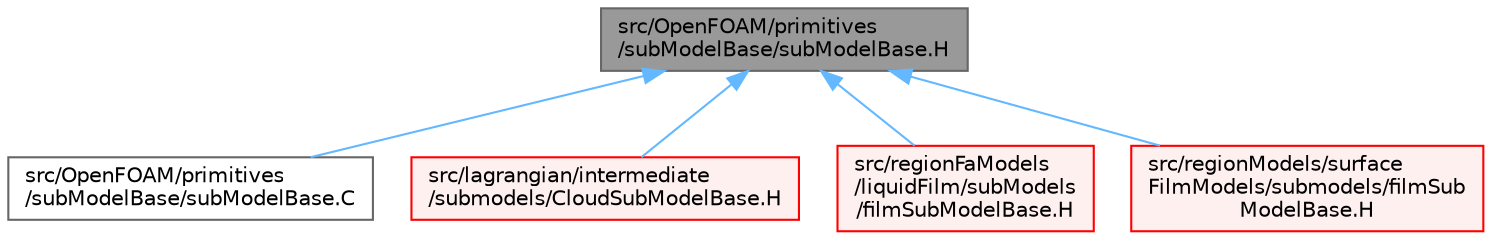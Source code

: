 digraph "src/OpenFOAM/primitives/subModelBase/subModelBase.H"
{
 // LATEX_PDF_SIZE
  bgcolor="transparent";
  edge [fontname=Helvetica,fontsize=10,labelfontname=Helvetica,labelfontsize=10];
  node [fontname=Helvetica,fontsize=10,shape=box,height=0.2,width=0.4];
  Node1 [id="Node000001",label="src/OpenFOAM/primitives\l/subModelBase/subModelBase.H",height=0.2,width=0.4,color="gray40", fillcolor="grey60", style="filled", fontcolor="black",tooltip=" "];
  Node1 -> Node2 [id="edge1_Node000001_Node000002",dir="back",color="steelblue1",style="solid",tooltip=" "];
  Node2 [id="Node000002",label="src/OpenFOAM/primitives\l/subModelBase/subModelBase.C",height=0.2,width=0.4,color="grey40", fillcolor="white", style="filled",URL="$subModelBase_8C.html",tooltip=" "];
  Node1 -> Node3 [id="edge2_Node000001_Node000003",dir="back",color="steelblue1",style="solid",tooltip=" "];
  Node3 [id="Node000003",label="src/lagrangian/intermediate\l/submodels/CloudSubModelBase.H",height=0.2,width=0.4,color="red", fillcolor="#FFF0F0", style="filled",URL="$CloudSubModelBase_8H.html",tooltip=" "];
  Node1 -> Node299 [id="edge3_Node000001_Node000299",dir="back",color="steelblue1",style="solid",tooltip=" "];
  Node299 [id="Node000299",label="src/regionFaModels\l/liquidFilm/subModels\l/filmSubModelBase.H",height=0.2,width=0.4,color="red", fillcolor="#FFF0F0", style="filled",URL="$regionFaModels_2liquidFilm_2subModels_2filmSubModelBase_8H.html",tooltip=" "];
  Node1 -> Node301 [id="edge4_Node000001_Node000301",dir="back",color="steelblue1",style="solid",tooltip=" "];
  Node301 [id="Node000301",label="src/regionModels/surface\lFilmModels/submodels/filmSub\lModelBase.H",height=0.2,width=0.4,color="red", fillcolor="#FFF0F0", style="filled",URL="$regionModels_2surfaceFilmModels_2submodels_2filmSubModelBase_8H.html",tooltip=" "];
}
